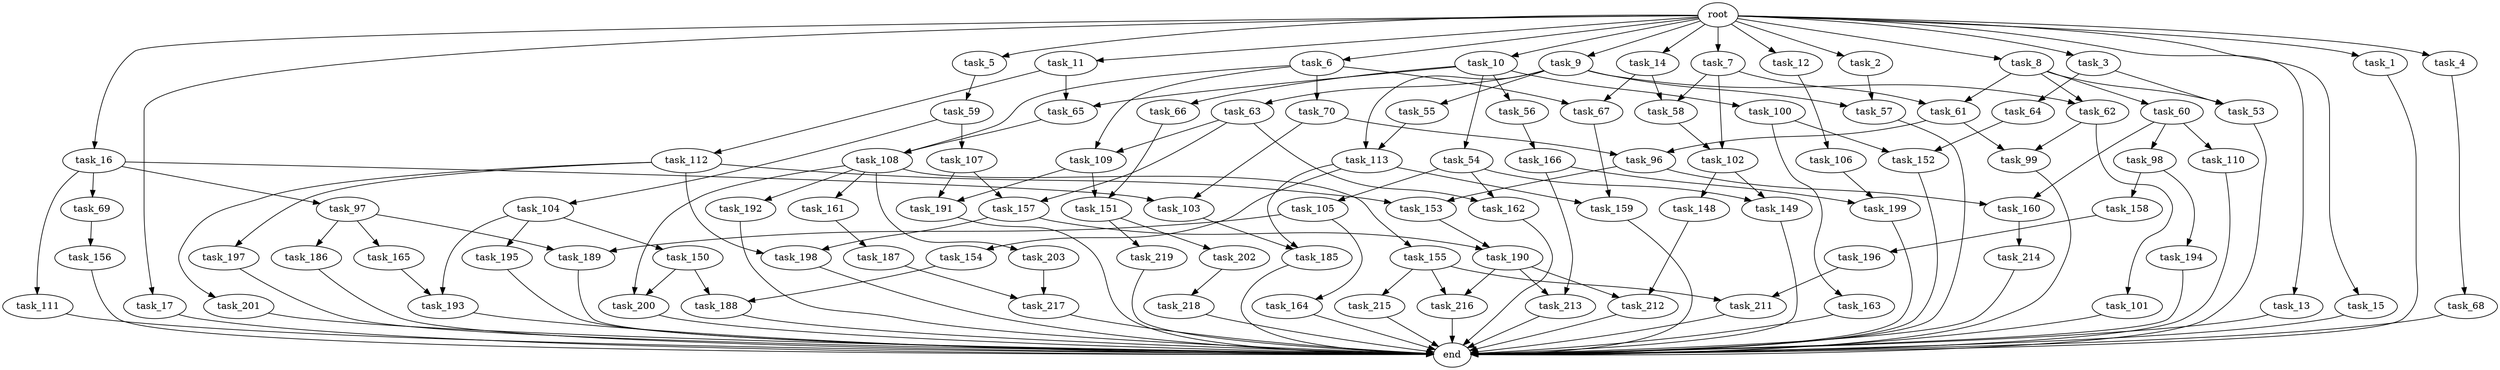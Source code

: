 digraph G {
  task_67 [size="73014444032.000000"];
  task_193 [size="97066260889.600006"];
  task_12 [size="102.400000"];
  task_201 [size="7730941132.800000"];
  task_5 [size="102.400000"];
  task_162 [size="89335319756.800003"];
  task_217 [size="84181359001.600006"];
  task_63 [size="69578470195.199997"];
  task_196 [size="54975581388.800003"];
  task_164 [size="7730941132.800000"];
  task_55 [size="69578470195.199997"];
  task_17 [size="102.400000"];
  task_2 [size="102.400000"];
  task_202 [size="30923764531.200001"];
  task_216 [size="15461882265.600000"];
  task_13 [size="102.400000"];
  task_161 [size="3435973836.800000"];
  task_166 [size="85899345920.000000"];
  task_60 [size="54975581388.800003"];
  task_102 [size="91053306675.200012"];
  task_15 [size="102.400000"];
  task_163 [size="54975581388.800003"];
  task_58 [size="24910810316.800003"];
  task_11 [size="102.400000"];
  task_150 [size="54975581388.800003"];
  task_54 [size="42090679500.800003"];
  task_165 [size="30923764531.200001"];
  task_53 [size="140874927308.800018"];
  task_152 [size="85899345920.000000"];
  task_64 [size="85899345920.000000"];
  task_156 [size="30923764531.200001"];
  task_200 [size="17179869184.000000"];
  task_104 [size="3435973836.800000"];
  root [size="0.000000"];
  task_69 [size="3435973836.800000"];
  task_97 [size="3435973836.800000"];
  task_189 [size="38654705664.000000"];
  task_113 [size="77309411328.000000"];
  end [size="0.000000"];
  task_190 [size="89335319756.800003"];
  task_8 [size="102.400000"];
  task_155 [size="3435973836.800000"];
  task_215 [size="7730941132.800000"];
  task_109 [size="73014444032.000000"];
  task_194 [size="13743895347.200001"];
  task_105 [size="85899345920.000000"];
  task_106 [size="13743895347.200001"];
  task_198 [size="93630287052.800003"];
  task_214 [size="54975581388.800003"];
  task_188 [size="68719476736.000000"];
  task_199 [size="49821620633.600006"];
  task_99 [size="35218731827.200005"];
  task_148 [size="42090679500.800003"];
  task_213 [size="15461882265.600000"];
  task_1 [size="102.400000"];
  task_3 [size="102.400000"];
  task_185 [size="34359738368.000000"];
  task_56 [size="42090679500.800003"];
  task_212 [size="15461882265.600000"];
  task_157 [size="58411555225.600006"];
  task_7 [size="102.400000"];
  task_66 [size="42090679500.800003"];
  task_9 [size="102.400000"];
  task_100 [size="42090679500.800003"];
  task_149 [size="127990025420.800003"];
  task_187 [size="30923764531.200001"];
  task_4 [size="102.400000"];
  task_111 [size="3435973836.800000"];
  task_191 [size="109951162777.600006"];
  task_16 [size="102.400000"];
  task_159 [size="11166914969.600000"];
  task_154 [size="3435973836.800000"];
  task_6 [size="102.400000"];
  task_101 [size="13743895347.200001"];
  task_62 [size="124554051584.000000"];
  task_192 [size="3435973836.800000"];
  task_103 [size="73014444032.000000"];
  task_112 [size="3435973836.800000"];
  task_65 [size="45526653337.600006"];
  task_96 [size="91053306675.200012"];
  task_158 [size="13743895347.200001"];
  task_160 [size="116823110451.200012"];
  task_186 [size="30923764531.200001"];
  task_68 [size="85899345920.000000"];
  task_211 [size="93630287052.800003"];
  task_203 [size="3435973836.800000"];
  task_61 [size="76450417868.800003"];
  task_57 [size="83322365542.400009"];
  task_151 [size="97066260889.600006"];
  task_195 [size="54975581388.800003"];
  task_59 [size="3435973836.800000"];
  task_70 [size="69578470195.199997"];
  task_197 [size="7730941132.800000"];
  task_218 [size="85899345920.000000"];
  task_219 [size="30923764531.200001"];
  task_10 [size="102.400000"];
  task_107 [size="3435973836.800000"];
  task_110 [size="85899345920.000000"];
  task_98 [size="85899345920.000000"];
  task_108 [size="124554051584.000000"];
  task_153 [size="38654705664.000000"];
  task_14 [size="102.400000"];

  task_67 -> task_159 [size="75497472.000000"];
  task_193 -> end [size="1.000000"];
  task_12 -> task_106 [size="134217728.000000"];
  task_201 -> end [size="1.000000"];
  task_5 -> task_59 [size="33554432.000000"];
  task_162 -> end [size="1.000000"];
  task_217 -> end [size="1.000000"];
  task_63 -> task_109 [size="33554432.000000"];
  task_63 -> task_157 [size="33554432.000000"];
  task_63 -> task_162 [size="33554432.000000"];
  task_196 -> task_211 [size="838860800.000000"];
  task_164 -> end [size="1.000000"];
  task_55 -> task_113 [size="75497472.000000"];
  task_17 -> end [size="1.000000"];
  task_2 -> task_57 [size="134217728.000000"];
  task_202 -> task_218 [size="838860800.000000"];
  task_216 -> end [size="1.000000"];
  task_13 -> end [size="1.000000"];
  task_161 -> task_187 [size="301989888.000000"];
  task_166 -> task_199 [size="75497472.000000"];
  task_166 -> task_213 [size="75497472.000000"];
  task_60 -> task_110 [size="838860800.000000"];
  task_60 -> task_160 [size="838860800.000000"];
  task_60 -> task_98 [size="838860800.000000"];
  task_102 -> task_149 [size="411041792.000000"];
  task_102 -> task_148 [size="411041792.000000"];
  task_15 -> end [size="1.000000"];
  task_163 -> end [size="1.000000"];
  task_58 -> task_102 [size="679477248.000000"];
  task_11 -> task_112 [size="33554432.000000"];
  task_11 -> task_65 [size="33554432.000000"];
  task_150 -> task_188 [size="134217728.000000"];
  task_150 -> task_200 [size="134217728.000000"];
  task_54 -> task_149 [size="838860800.000000"];
  task_54 -> task_105 [size="838860800.000000"];
  task_54 -> task_162 [size="838860800.000000"];
  task_165 -> task_193 [size="411041792.000000"];
  task_53 -> end [size="1.000000"];
  task_152 -> end [size="1.000000"];
  task_64 -> task_152 [size="301989888.000000"];
  task_156 -> end [size="1.000000"];
  task_200 -> end [size="1.000000"];
  task_104 -> task_193 [size="536870912.000000"];
  task_104 -> task_150 [size="536870912.000000"];
  task_104 -> task_195 [size="536870912.000000"];
  root -> task_7 [size="1.000000"];
  root -> task_8 [size="1.000000"];
  root -> task_12 [size="1.000000"];
  root -> task_4 [size="1.000000"];
  root -> task_1 [size="1.000000"];
  root -> task_3 [size="1.000000"];
  root -> task_16 [size="1.000000"];
  root -> task_5 [size="1.000000"];
  root -> task_10 [size="1.000000"];
  root -> task_6 [size="1.000000"];
  root -> task_17 [size="1.000000"];
  root -> task_9 [size="1.000000"];
  root -> task_11 [size="1.000000"];
  root -> task_2 [size="1.000000"];
  root -> task_13 [size="1.000000"];
  root -> task_14 [size="1.000000"];
  root -> task_15 [size="1.000000"];
  task_69 -> task_156 [size="301989888.000000"];
  task_97 -> task_165 [size="301989888.000000"];
  task_97 -> task_189 [size="301989888.000000"];
  task_97 -> task_186 [size="301989888.000000"];
  task_189 -> end [size="1.000000"];
  task_113 -> task_154 [size="33554432.000000"];
  task_113 -> task_159 [size="33554432.000000"];
  task_113 -> task_185 [size="33554432.000000"];
  task_190 -> task_216 [size="75497472.000000"];
  task_190 -> task_212 [size="75497472.000000"];
  task_190 -> task_213 [size="75497472.000000"];
  task_8 -> task_60 [size="536870912.000000"];
  task_8 -> task_62 [size="536870912.000000"];
  task_8 -> task_61 [size="536870912.000000"];
  task_8 -> task_53 [size="536870912.000000"];
  task_155 -> task_215 [size="75497472.000000"];
  task_155 -> task_216 [size="75497472.000000"];
  task_155 -> task_211 [size="75497472.000000"];
  task_215 -> end [size="1.000000"];
  task_109 -> task_191 [size="536870912.000000"];
  task_109 -> task_151 [size="536870912.000000"];
  task_194 -> end [size="1.000000"];
  task_105 -> task_189 [size="75497472.000000"];
  task_105 -> task_164 [size="75497472.000000"];
  task_106 -> task_199 [size="411041792.000000"];
  task_198 -> end [size="1.000000"];
  task_214 -> end [size="1.000000"];
  task_188 -> end [size="1.000000"];
  task_199 -> end [size="1.000000"];
  task_99 -> end [size="1.000000"];
  task_148 -> task_212 [size="75497472.000000"];
  task_213 -> end [size="1.000000"];
  task_1 -> end [size="1.000000"];
  task_3 -> task_64 [size="838860800.000000"];
  task_3 -> task_53 [size="838860800.000000"];
  task_185 -> end [size="1.000000"];
  task_56 -> task_166 [size="838860800.000000"];
  task_212 -> end [size="1.000000"];
  task_157 -> task_190 [size="838860800.000000"];
  task_157 -> task_198 [size="838860800.000000"];
  task_7 -> task_61 [size="209715200.000000"];
  task_7 -> task_102 [size="209715200.000000"];
  task_7 -> task_58 [size="209715200.000000"];
  task_66 -> task_151 [size="411041792.000000"];
  task_9 -> task_63 [size="679477248.000000"];
  task_9 -> task_57 [size="679477248.000000"];
  task_9 -> task_62 [size="679477248.000000"];
  task_9 -> task_55 [size="679477248.000000"];
  task_9 -> task_113 [size="679477248.000000"];
  task_100 -> task_152 [size="536870912.000000"];
  task_100 -> task_163 [size="536870912.000000"];
  task_149 -> end [size="1.000000"];
  task_187 -> task_217 [size="411041792.000000"];
  task_4 -> task_68 [size="838860800.000000"];
  task_111 -> end [size="1.000000"];
  task_191 -> end [size="1.000000"];
  task_16 -> task_97 [size="33554432.000000"];
  task_16 -> task_103 [size="33554432.000000"];
  task_16 -> task_111 [size="33554432.000000"];
  task_16 -> task_69 [size="33554432.000000"];
  task_159 -> end [size="1.000000"];
  task_154 -> task_188 [size="536870912.000000"];
  task_6 -> task_67 [size="679477248.000000"];
  task_6 -> task_109 [size="679477248.000000"];
  task_6 -> task_108 [size="679477248.000000"];
  task_6 -> task_70 [size="679477248.000000"];
  task_101 -> end [size="1.000000"];
  task_62 -> task_101 [size="134217728.000000"];
  task_62 -> task_99 [size="134217728.000000"];
  task_192 -> end [size="1.000000"];
  task_103 -> task_185 [size="301989888.000000"];
  task_112 -> task_197 [size="75497472.000000"];
  task_112 -> task_153 [size="75497472.000000"];
  task_112 -> task_201 [size="75497472.000000"];
  task_112 -> task_198 [size="75497472.000000"];
  task_65 -> task_108 [size="536870912.000000"];
  task_96 -> task_160 [size="301989888.000000"];
  task_96 -> task_153 [size="301989888.000000"];
  task_158 -> task_196 [size="536870912.000000"];
  task_160 -> task_214 [size="536870912.000000"];
  task_186 -> end [size="1.000000"];
  task_68 -> end [size="1.000000"];
  task_211 -> end [size="1.000000"];
  task_203 -> task_217 [size="411041792.000000"];
  task_61 -> task_99 [size="209715200.000000"];
  task_61 -> task_96 [size="209715200.000000"];
  task_57 -> end [size="1.000000"];
  task_151 -> task_219 [size="301989888.000000"];
  task_151 -> task_202 [size="301989888.000000"];
  task_195 -> end [size="1.000000"];
  task_59 -> task_104 [size="33554432.000000"];
  task_59 -> task_107 [size="33554432.000000"];
  task_70 -> task_103 [size="679477248.000000"];
  task_70 -> task_96 [size="679477248.000000"];
  task_197 -> end [size="1.000000"];
  task_218 -> end [size="1.000000"];
  task_219 -> end [size="1.000000"];
  task_10 -> task_100 [size="411041792.000000"];
  task_10 -> task_65 [size="411041792.000000"];
  task_10 -> task_66 [size="411041792.000000"];
  task_10 -> task_56 [size="411041792.000000"];
  task_10 -> task_54 [size="411041792.000000"];
  task_107 -> task_191 [size="536870912.000000"];
  task_107 -> task_157 [size="536870912.000000"];
  task_110 -> end [size="1.000000"];
  task_98 -> task_194 [size="134217728.000000"];
  task_98 -> task_158 [size="134217728.000000"];
  task_108 -> task_155 [size="33554432.000000"];
  task_108 -> task_203 [size="33554432.000000"];
  task_108 -> task_200 [size="33554432.000000"];
  task_108 -> task_192 [size="33554432.000000"];
  task_108 -> task_161 [size="33554432.000000"];
  task_153 -> task_190 [size="33554432.000000"];
  task_14 -> task_67 [size="33554432.000000"];
  task_14 -> task_58 [size="33554432.000000"];
}
